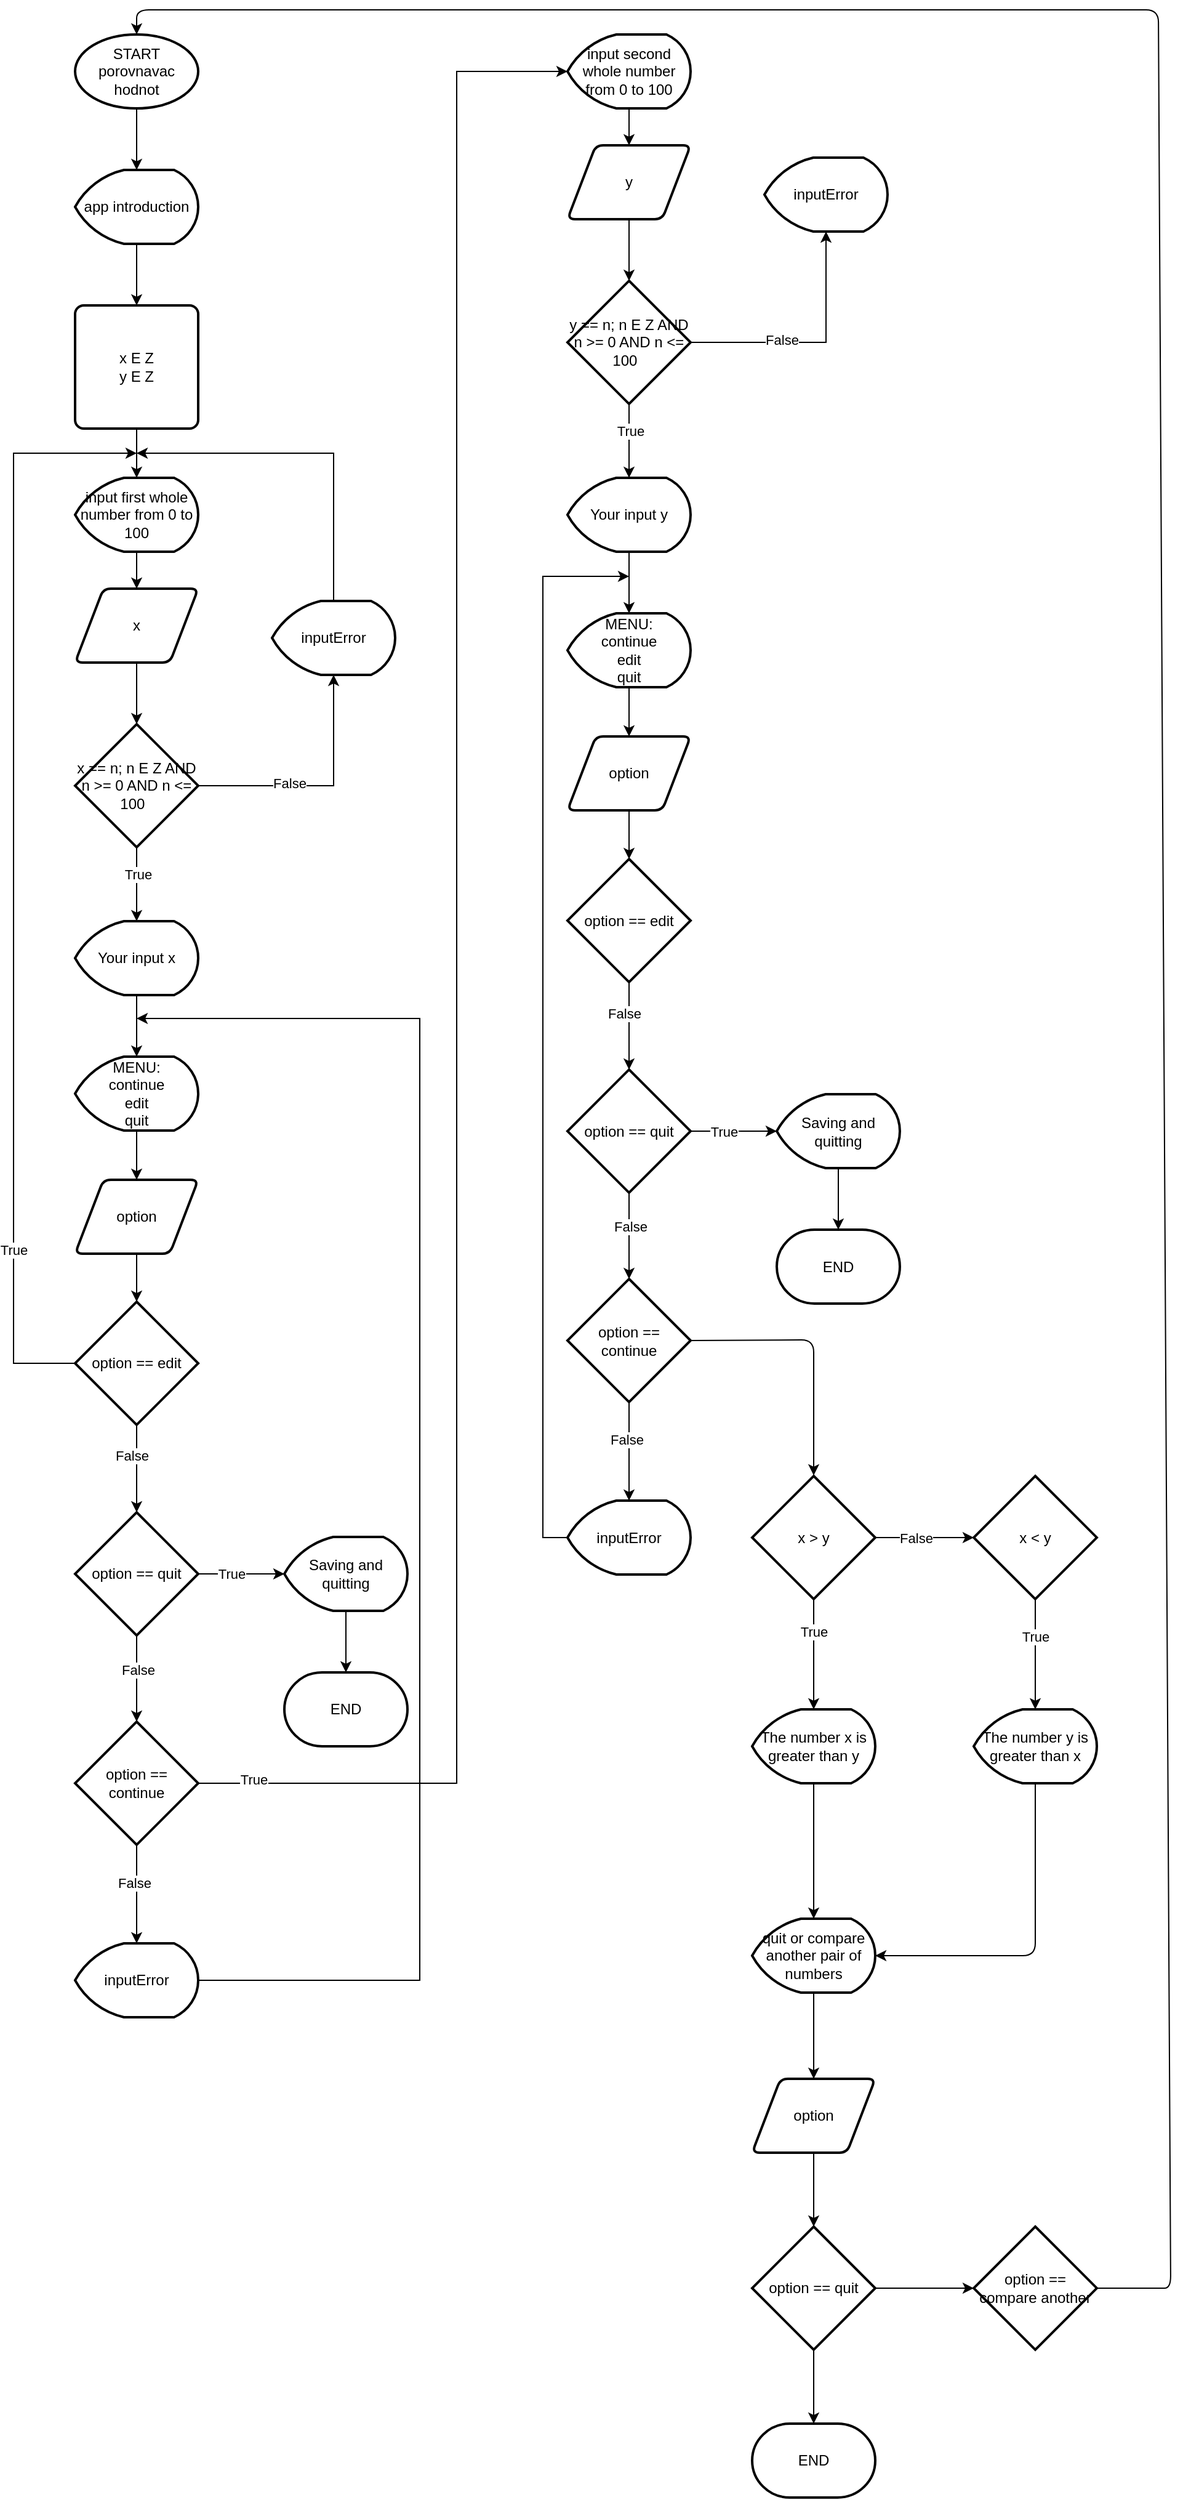 <mxfile>
    <diagram id="C5RBs43oDa-KdzZeNtuy" name="Page-1">
        <mxGraphModel dx="1893" dy="2863" grid="1" gridSize="10" guides="1" tooltips="1" connect="1" arrows="1" fold="1" page="1" pageScale="1" pageWidth="827" pageHeight="1169" math="0" shadow="0">
            <root>
                <mxCell id="WIyWlLk6GJQsqaUBKTNV-0"/>
                <mxCell id="WIyWlLk6GJQsqaUBKTNV-1" parent="WIyWlLk6GJQsqaUBKTNV-0"/>
                <mxCell id="ViDhvt9mj5HyhVhJRqnf-46" value="" style="edgeStyle=orthogonalEdgeStyle;rounded=0;orthogonalLoop=1;jettySize=auto;html=1;" parent="WIyWlLk6GJQsqaUBKTNV-1" source="ViDhvt9mj5HyhVhJRqnf-44" target="ViDhvt9mj5HyhVhJRqnf-45" edge="1">
                    <mxGeometry relative="1" as="geometry"/>
                </mxCell>
                <mxCell id="ViDhvt9mj5HyhVhJRqnf-44" value="START&lt;br&gt;porovnavac hodnot" style="strokeWidth=2;html=1;shape=mxgraph.flowchart.start_1;whiteSpace=wrap;" parent="WIyWlLk6GJQsqaUBKTNV-1" vertex="1">
                    <mxGeometry x="70" y="40" width="100" height="60" as="geometry"/>
                </mxCell>
                <mxCell id="ViDhvt9mj5HyhVhJRqnf-51" value="" style="edgeStyle=orthogonalEdgeStyle;rounded=0;orthogonalLoop=1;jettySize=auto;html=1;" parent="WIyWlLk6GJQsqaUBKTNV-1" source="ViDhvt9mj5HyhVhJRqnf-45" target="ViDhvt9mj5HyhVhJRqnf-47" edge="1">
                    <mxGeometry relative="1" as="geometry"/>
                </mxCell>
                <mxCell id="ViDhvt9mj5HyhVhJRqnf-45" value="app introduction" style="strokeWidth=2;html=1;shape=mxgraph.flowchart.display;whiteSpace=wrap;" parent="WIyWlLk6GJQsqaUBKTNV-1" vertex="1">
                    <mxGeometry x="70" y="150" width="100" height="60" as="geometry"/>
                </mxCell>
                <mxCell id="ViDhvt9mj5HyhVhJRqnf-52" value="" style="edgeStyle=orthogonalEdgeStyle;rounded=0;orthogonalLoop=1;jettySize=auto;html=1;" parent="WIyWlLk6GJQsqaUBKTNV-1" source="ViDhvt9mj5HyhVhJRqnf-47" target="ViDhvt9mj5HyhVhJRqnf-48" edge="1">
                    <mxGeometry relative="1" as="geometry"/>
                </mxCell>
                <mxCell id="ViDhvt9mj5HyhVhJRqnf-47" value="x E Z&lt;br&gt;y E Z" style="rounded=1;whiteSpace=wrap;html=1;absoluteArcSize=1;arcSize=14;strokeWidth=2;" parent="WIyWlLk6GJQsqaUBKTNV-1" vertex="1">
                    <mxGeometry x="70" y="260" width="100" height="100" as="geometry"/>
                </mxCell>
                <mxCell id="ViDhvt9mj5HyhVhJRqnf-53" value="" style="edgeStyle=orthogonalEdgeStyle;rounded=0;orthogonalLoop=1;jettySize=auto;html=1;" parent="WIyWlLk6GJQsqaUBKTNV-1" source="ViDhvt9mj5HyhVhJRqnf-48" target="ViDhvt9mj5HyhVhJRqnf-49" edge="1">
                    <mxGeometry relative="1" as="geometry"/>
                </mxCell>
                <mxCell id="ViDhvt9mj5HyhVhJRqnf-48" value="input first whole number from 0 to 100" style="strokeWidth=2;html=1;shape=mxgraph.flowchart.display;whiteSpace=wrap;" parent="WIyWlLk6GJQsqaUBKTNV-1" vertex="1">
                    <mxGeometry x="70" y="400" width="100" height="60" as="geometry"/>
                </mxCell>
                <mxCell id="ViDhvt9mj5HyhVhJRqnf-54" value="" style="edgeStyle=orthogonalEdgeStyle;rounded=0;orthogonalLoop=1;jettySize=auto;html=1;" parent="WIyWlLk6GJQsqaUBKTNV-1" source="ViDhvt9mj5HyhVhJRqnf-49" target="ViDhvt9mj5HyhVhJRqnf-50" edge="1">
                    <mxGeometry relative="1" as="geometry"/>
                </mxCell>
                <mxCell id="ViDhvt9mj5HyhVhJRqnf-49" value="x" style="shape=parallelogram;html=1;strokeWidth=2;perimeter=parallelogramPerimeter;whiteSpace=wrap;rounded=1;arcSize=12;size=0.23;" parent="WIyWlLk6GJQsqaUBKTNV-1" vertex="1">
                    <mxGeometry x="70" y="490" width="100" height="60" as="geometry"/>
                </mxCell>
                <mxCell id="ViDhvt9mj5HyhVhJRqnf-57" style="edgeStyle=orthogonalEdgeStyle;rounded=0;orthogonalLoop=1;jettySize=auto;html=1;entryX=0.5;entryY=1;entryDx=0;entryDy=0;entryPerimeter=0;" parent="WIyWlLk6GJQsqaUBKTNV-1" source="ViDhvt9mj5HyhVhJRqnf-50" target="ViDhvt9mj5HyhVhJRqnf-55" edge="1">
                    <mxGeometry relative="1" as="geometry"/>
                </mxCell>
                <mxCell id="ViDhvt9mj5HyhVhJRqnf-60" value="False" style="edgeLabel;html=1;align=center;verticalAlign=middle;resizable=0;points=[];" parent="ViDhvt9mj5HyhVhJRqnf-57" vertex="1" connectable="0">
                    <mxGeometry x="-0.264" y="2" relative="1" as="geometry">
                        <mxPoint as="offset"/>
                    </mxGeometry>
                </mxCell>
                <mxCell id="ViDhvt9mj5HyhVhJRqnf-59" value="" style="edgeStyle=orthogonalEdgeStyle;rounded=0;orthogonalLoop=1;jettySize=auto;html=1;" parent="WIyWlLk6GJQsqaUBKTNV-1" source="ViDhvt9mj5HyhVhJRqnf-50" target="ViDhvt9mj5HyhVhJRqnf-58" edge="1">
                    <mxGeometry relative="1" as="geometry"/>
                </mxCell>
                <mxCell id="ViDhvt9mj5HyhVhJRqnf-61" value="True" style="edgeLabel;html=1;align=center;verticalAlign=middle;resizable=0;points=[];" parent="ViDhvt9mj5HyhVhJRqnf-59" vertex="1" connectable="0">
                    <mxGeometry x="-0.272" y="1" relative="1" as="geometry">
                        <mxPoint as="offset"/>
                    </mxGeometry>
                </mxCell>
                <mxCell id="ViDhvt9mj5HyhVhJRqnf-50" value="x == n; n E Z AND n &amp;gt;= 0 AND n &amp;lt;= 100&amp;nbsp;&amp;nbsp;" style="strokeWidth=2;html=1;shape=mxgraph.flowchart.decision;whiteSpace=wrap;" parent="WIyWlLk6GJQsqaUBKTNV-1" vertex="1">
                    <mxGeometry x="70" y="600" width="100" height="100" as="geometry"/>
                </mxCell>
                <mxCell id="ViDhvt9mj5HyhVhJRqnf-56" style="edgeStyle=orthogonalEdgeStyle;rounded=0;orthogonalLoop=1;jettySize=auto;html=1;" parent="WIyWlLk6GJQsqaUBKTNV-1" source="ViDhvt9mj5HyhVhJRqnf-55" edge="1">
                    <mxGeometry relative="1" as="geometry">
                        <mxPoint x="120" y="380" as="targetPoint"/>
                        <Array as="points">
                            <mxPoint x="280" y="380"/>
                            <mxPoint x="120" y="380"/>
                        </Array>
                    </mxGeometry>
                </mxCell>
                <mxCell id="ViDhvt9mj5HyhVhJRqnf-55" value="inputError" style="strokeWidth=2;html=1;shape=mxgraph.flowchart.display;whiteSpace=wrap;" parent="WIyWlLk6GJQsqaUBKTNV-1" vertex="1">
                    <mxGeometry x="230" y="500" width="100" height="60" as="geometry"/>
                </mxCell>
                <mxCell id="ViDhvt9mj5HyhVhJRqnf-63" value="" style="edgeStyle=orthogonalEdgeStyle;rounded=0;orthogonalLoop=1;jettySize=auto;html=1;" parent="WIyWlLk6GJQsqaUBKTNV-1" source="ViDhvt9mj5HyhVhJRqnf-58" target="ViDhvt9mj5HyhVhJRqnf-62" edge="1">
                    <mxGeometry relative="1" as="geometry"/>
                </mxCell>
                <mxCell id="ViDhvt9mj5HyhVhJRqnf-58" value="Your input x" style="strokeWidth=2;html=1;shape=mxgraph.flowchart.display;whiteSpace=wrap;" parent="WIyWlLk6GJQsqaUBKTNV-1" vertex="1">
                    <mxGeometry x="70" y="760" width="100" height="60" as="geometry"/>
                </mxCell>
                <mxCell id="ViDhvt9mj5HyhVhJRqnf-65" value="" style="edgeStyle=orthogonalEdgeStyle;rounded=0;orthogonalLoop=1;jettySize=auto;html=1;" parent="WIyWlLk6GJQsqaUBKTNV-1" source="ViDhvt9mj5HyhVhJRqnf-62" target="ViDhvt9mj5HyhVhJRqnf-64" edge="1">
                    <mxGeometry relative="1" as="geometry"/>
                </mxCell>
                <mxCell id="ViDhvt9mj5HyhVhJRqnf-62" value="MENU:&lt;br&gt;continue&lt;br&gt;edit&lt;br&gt;quit" style="strokeWidth=2;html=1;shape=mxgraph.flowchart.display;whiteSpace=wrap;" parent="WIyWlLk6GJQsqaUBKTNV-1" vertex="1">
                    <mxGeometry x="70" y="870" width="100" height="60" as="geometry"/>
                </mxCell>
                <mxCell id="ViDhvt9mj5HyhVhJRqnf-67" value="" style="edgeStyle=orthogonalEdgeStyle;rounded=0;orthogonalLoop=1;jettySize=auto;html=1;" parent="WIyWlLk6GJQsqaUBKTNV-1" source="ViDhvt9mj5HyhVhJRqnf-64" target="ViDhvt9mj5HyhVhJRqnf-66" edge="1">
                    <mxGeometry relative="1" as="geometry"/>
                </mxCell>
                <mxCell id="ViDhvt9mj5HyhVhJRqnf-64" value="option" style="shape=parallelogram;html=1;strokeWidth=2;perimeter=parallelogramPerimeter;whiteSpace=wrap;rounded=1;arcSize=12;size=0.23;" parent="WIyWlLk6GJQsqaUBKTNV-1" vertex="1">
                    <mxGeometry x="70" y="970" width="100" height="60" as="geometry"/>
                </mxCell>
                <mxCell id="ViDhvt9mj5HyhVhJRqnf-68" style="edgeStyle=orthogonalEdgeStyle;rounded=0;orthogonalLoop=1;jettySize=auto;html=1;exitX=0;exitY=0.5;exitDx=0;exitDy=0;exitPerimeter=0;" parent="WIyWlLk6GJQsqaUBKTNV-1" source="ViDhvt9mj5HyhVhJRqnf-66" edge="1">
                    <mxGeometry relative="1" as="geometry">
                        <mxPoint x="120" y="380" as="targetPoint"/>
                        <Array as="points">
                            <mxPoint x="20" y="1119"/>
                            <mxPoint x="20" y="380"/>
                        </Array>
                    </mxGeometry>
                </mxCell>
                <mxCell id="ViDhvt9mj5HyhVhJRqnf-73" value="True" style="edgeLabel;html=1;align=center;verticalAlign=middle;resizable=0;points=[];" parent="ViDhvt9mj5HyhVhJRqnf-68" vertex="1" connectable="0">
                    <mxGeometry x="-0.68" relative="1" as="geometry">
                        <mxPoint as="offset"/>
                    </mxGeometry>
                </mxCell>
                <object label="" id="ViDhvt9mj5HyhVhJRqnf-70">
                    <mxCell style="edgeStyle=orthogonalEdgeStyle;rounded=0;orthogonalLoop=1;jettySize=auto;html=1;" parent="WIyWlLk6GJQsqaUBKTNV-1" source="ViDhvt9mj5HyhVhJRqnf-66" target="ViDhvt9mj5HyhVhJRqnf-69" edge="1">
                        <mxGeometry relative="1" as="geometry">
                            <Array as="points">
                                <mxPoint x="120" y="1190"/>
                                <mxPoint x="120" y="1190"/>
                            </Array>
                        </mxGeometry>
                    </mxCell>
                </object>
                <mxCell id="ViDhvt9mj5HyhVhJRqnf-74" value="False" style="edgeLabel;html=1;align=center;verticalAlign=middle;resizable=0;points=[];" parent="ViDhvt9mj5HyhVhJRqnf-70" vertex="1" connectable="0">
                    <mxGeometry x="-0.296" y="-4" relative="1" as="geometry">
                        <mxPoint as="offset"/>
                    </mxGeometry>
                </mxCell>
                <mxCell id="ViDhvt9mj5HyhVhJRqnf-66" value="option == edit" style="strokeWidth=2;html=1;shape=mxgraph.flowchart.decision;whiteSpace=wrap;" parent="WIyWlLk6GJQsqaUBKTNV-1" vertex="1">
                    <mxGeometry x="70" y="1069" width="100" height="100" as="geometry"/>
                </mxCell>
                <mxCell id="ViDhvt9mj5HyhVhJRqnf-72" value="" style="edgeStyle=orthogonalEdgeStyle;rounded=0;orthogonalLoop=1;jettySize=auto;html=1;" parent="WIyWlLk6GJQsqaUBKTNV-1" source="ViDhvt9mj5HyhVhJRqnf-69" target="ViDhvt9mj5HyhVhJRqnf-71" edge="1">
                    <mxGeometry relative="1" as="geometry"/>
                </mxCell>
                <mxCell id="ViDhvt9mj5HyhVhJRqnf-75" value="False" style="edgeLabel;html=1;align=center;verticalAlign=middle;resizable=0;points=[];" parent="ViDhvt9mj5HyhVhJRqnf-72" vertex="1" connectable="0">
                    <mxGeometry x="-0.21" y="1" relative="1" as="geometry">
                        <mxPoint as="offset"/>
                    </mxGeometry>
                </mxCell>
                <mxCell id="ViDhvt9mj5HyhVhJRqnf-78" value="" style="edgeStyle=orthogonalEdgeStyle;rounded=0;orthogonalLoop=1;jettySize=auto;html=1;" parent="WIyWlLk6GJQsqaUBKTNV-1" source="ViDhvt9mj5HyhVhJRqnf-69" target="ViDhvt9mj5HyhVhJRqnf-76" edge="1">
                    <mxGeometry relative="1" as="geometry"/>
                </mxCell>
                <mxCell id="ViDhvt9mj5HyhVhJRqnf-80" value="True" style="edgeLabel;html=1;align=center;verticalAlign=middle;resizable=0;points=[];" parent="ViDhvt9mj5HyhVhJRqnf-78" vertex="1" connectable="0">
                    <mxGeometry x="-0.246" relative="1" as="geometry">
                        <mxPoint as="offset"/>
                    </mxGeometry>
                </mxCell>
                <mxCell id="ViDhvt9mj5HyhVhJRqnf-69" value="option == quit" style="strokeWidth=2;html=1;shape=mxgraph.flowchart.decision;whiteSpace=wrap;" parent="WIyWlLk6GJQsqaUBKTNV-1" vertex="1">
                    <mxGeometry x="70" y="1240" width="100" height="100" as="geometry"/>
                </mxCell>
                <mxCell id="n05oCTqLYM93C7YEkfNj-15" style="edgeStyle=orthogonalEdgeStyle;rounded=0;orthogonalLoop=1;jettySize=auto;html=1;entryX=0;entryY=0.5;entryDx=0;entryDy=0;entryPerimeter=0;" edge="1" parent="WIyWlLk6GJQsqaUBKTNV-1" source="ViDhvt9mj5HyhVhJRqnf-71" target="n05oCTqLYM93C7YEkfNj-1">
                    <mxGeometry relative="1" as="geometry">
                        <mxPoint x="380" y="68" as="targetPoint"/>
                        <Array as="points">
                            <mxPoint x="380" y="1460"/>
                            <mxPoint x="380" y="70"/>
                        </Array>
                    </mxGeometry>
                </mxCell>
                <mxCell id="n05oCTqLYM93C7YEkfNj-16" value="True&lt;br&gt;" style="edgeLabel;html=1;align=center;verticalAlign=middle;resizable=0;points=[];" connectable="0" vertex="1" parent="n05oCTqLYM93C7YEkfNj-15">
                    <mxGeometry x="-0.947" y="3" relative="1" as="geometry">
                        <mxPoint as="offset"/>
                    </mxGeometry>
                </mxCell>
                <mxCell id="n05oCTqLYM93C7YEkfNj-23" value="" style="edgeStyle=orthogonalEdgeStyle;rounded=0;orthogonalLoop=1;jettySize=auto;html=1;" edge="1" parent="WIyWlLk6GJQsqaUBKTNV-1" source="ViDhvt9mj5HyhVhJRqnf-71" target="n05oCTqLYM93C7YEkfNj-20">
                    <mxGeometry relative="1" as="geometry"/>
                </mxCell>
                <mxCell id="n05oCTqLYM93C7YEkfNj-24" value="False&lt;br&gt;" style="edgeLabel;html=1;align=center;verticalAlign=middle;resizable=0;points=[];" connectable="0" vertex="1" parent="n05oCTqLYM93C7YEkfNj-23">
                    <mxGeometry x="-0.237" y="-2" relative="1" as="geometry">
                        <mxPoint as="offset"/>
                    </mxGeometry>
                </mxCell>
                <mxCell id="ViDhvt9mj5HyhVhJRqnf-71" value="option == continue" style="strokeWidth=2;html=1;shape=mxgraph.flowchart.decision;whiteSpace=wrap;" parent="WIyWlLk6GJQsqaUBKTNV-1" vertex="1">
                    <mxGeometry x="70" y="1410" width="100" height="100" as="geometry"/>
                </mxCell>
                <mxCell id="ViDhvt9mj5HyhVhJRqnf-79" value="" style="edgeStyle=orthogonalEdgeStyle;rounded=0;orthogonalLoop=1;jettySize=auto;html=1;" parent="WIyWlLk6GJQsqaUBKTNV-1" source="ViDhvt9mj5HyhVhJRqnf-76" target="ViDhvt9mj5HyhVhJRqnf-77" edge="1">
                    <mxGeometry relative="1" as="geometry"/>
                </mxCell>
                <mxCell id="ViDhvt9mj5HyhVhJRqnf-76" value="Saving and quitting" style="strokeWidth=2;html=1;shape=mxgraph.flowchart.display;whiteSpace=wrap;" parent="WIyWlLk6GJQsqaUBKTNV-1" vertex="1">
                    <mxGeometry x="240" y="1260" width="100" height="60" as="geometry"/>
                </mxCell>
                <mxCell id="ViDhvt9mj5HyhVhJRqnf-77" value="END" style="strokeWidth=2;html=1;shape=mxgraph.flowchart.terminator;whiteSpace=wrap;" parent="WIyWlLk6GJQsqaUBKTNV-1" vertex="1">
                    <mxGeometry x="240" y="1370" width="100" height="60" as="geometry"/>
                </mxCell>
                <mxCell id="n05oCTqLYM93C7YEkfNj-0" value="" style="edgeStyle=orthogonalEdgeStyle;rounded=0;orthogonalLoop=1;jettySize=auto;html=1;" edge="1" parent="WIyWlLk6GJQsqaUBKTNV-1" source="n05oCTqLYM93C7YEkfNj-1" target="n05oCTqLYM93C7YEkfNj-3">
                    <mxGeometry relative="1" as="geometry"/>
                </mxCell>
                <mxCell id="n05oCTqLYM93C7YEkfNj-1" value="input second whole number from 0 to 100" style="strokeWidth=2;html=1;shape=mxgraph.flowchart.display;whiteSpace=wrap;" vertex="1" parent="WIyWlLk6GJQsqaUBKTNV-1">
                    <mxGeometry x="470" y="40" width="100" height="60" as="geometry"/>
                </mxCell>
                <mxCell id="n05oCTqLYM93C7YEkfNj-2" value="" style="edgeStyle=orthogonalEdgeStyle;rounded=0;orthogonalLoop=1;jettySize=auto;html=1;" edge="1" parent="WIyWlLk6GJQsqaUBKTNV-1" source="n05oCTqLYM93C7YEkfNj-3" target="n05oCTqLYM93C7YEkfNj-8">
                    <mxGeometry relative="1" as="geometry"/>
                </mxCell>
                <mxCell id="n05oCTqLYM93C7YEkfNj-3" value="y" style="shape=parallelogram;html=1;strokeWidth=2;perimeter=parallelogramPerimeter;whiteSpace=wrap;rounded=1;arcSize=12;size=0.23;" vertex="1" parent="WIyWlLk6GJQsqaUBKTNV-1">
                    <mxGeometry x="470" y="130" width="100" height="60" as="geometry"/>
                </mxCell>
                <mxCell id="n05oCTqLYM93C7YEkfNj-4" style="edgeStyle=orthogonalEdgeStyle;rounded=0;orthogonalLoop=1;jettySize=auto;html=1;entryX=0.5;entryY=1;entryDx=0;entryDy=0;entryPerimeter=0;" edge="1" parent="WIyWlLk6GJQsqaUBKTNV-1" source="n05oCTqLYM93C7YEkfNj-8" target="n05oCTqLYM93C7YEkfNj-9">
                    <mxGeometry relative="1" as="geometry"/>
                </mxCell>
                <mxCell id="n05oCTqLYM93C7YEkfNj-5" value="False" style="edgeLabel;html=1;align=center;verticalAlign=middle;resizable=0;points=[];" connectable="0" vertex="1" parent="n05oCTqLYM93C7YEkfNj-4">
                    <mxGeometry x="-0.264" y="2" relative="1" as="geometry">
                        <mxPoint as="offset"/>
                    </mxGeometry>
                </mxCell>
                <mxCell id="n05oCTqLYM93C7YEkfNj-6" value="" style="edgeStyle=orthogonalEdgeStyle;rounded=0;orthogonalLoop=1;jettySize=auto;html=1;" edge="1" parent="WIyWlLk6GJQsqaUBKTNV-1" source="n05oCTqLYM93C7YEkfNj-8" target="n05oCTqLYM93C7YEkfNj-11">
                    <mxGeometry relative="1" as="geometry"/>
                </mxCell>
                <mxCell id="n05oCTqLYM93C7YEkfNj-7" value="True" style="edgeLabel;html=1;align=center;verticalAlign=middle;resizable=0;points=[];" connectable="0" vertex="1" parent="n05oCTqLYM93C7YEkfNj-6">
                    <mxGeometry x="-0.272" y="1" relative="1" as="geometry">
                        <mxPoint as="offset"/>
                    </mxGeometry>
                </mxCell>
                <mxCell id="n05oCTqLYM93C7YEkfNj-8" value="y == n; n E Z AND n &amp;gt;= 0 AND n &amp;lt;= 100&amp;nbsp;&amp;nbsp;" style="strokeWidth=2;html=1;shape=mxgraph.flowchart.decision;whiteSpace=wrap;" vertex="1" parent="WIyWlLk6GJQsqaUBKTNV-1">
                    <mxGeometry x="470" y="240" width="100" height="100" as="geometry"/>
                </mxCell>
                <mxCell id="n05oCTqLYM93C7YEkfNj-9" value="inputError" style="strokeWidth=2;html=1;shape=mxgraph.flowchart.display;whiteSpace=wrap;" vertex="1" parent="WIyWlLk6GJQsqaUBKTNV-1">
                    <mxGeometry x="630" y="140" width="100" height="60" as="geometry"/>
                </mxCell>
                <mxCell id="n05oCTqLYM93C7YEkfNj-10" value="" style="edgeStyle=orthogonalEdgeStyle;rounded=0;orthogonalLoop=1;jettySize=auto;html=1;" edge="1" parent="WIyWlLk6GJQsqaUBKTNV-1" source="n05oCTqLYM93C7YEkfNj-11" target="n05oCTqLYM93C7YEkfNj-13">
                    <mxGeometry relative="1" as="geometry"/>
                </mxCell>
                <mxCell id="n05oCTqLYM93C7YEkfNj-11" value="Your input y" style="strokeWidth=2;html=1;shape=mxgraph.flowchart.display;whiteSpace=wrap;" vertex="1" parent="WIyWlLk6GJQsqaUBKTNV-1">
                    <mxGeometry x="470" y="400" width="100" height="60" as="geometry"/>
                </mxCell>
                <mxCell id="n05oCTqLYM93C7YEkfNj-12" value="" style="edgeStyle=orthogonalEdgeStyle;rounded=0;orthogonalLoop=1;jettySize=auto;html=1;" edge="1" parent="WIyWlLk6GJQsqaUBKTNV-1" source="n05oCTqLYM93C7YEkfNj-13" target="n05oCTqLYM93C7YEkfNj-14">
                    <mxGeometry relative="1" as="geometry"/>
                </mxCell>
                <mxCell id="n05oCTqLYM93C7YEkfNj-13" value="MENU:&lt;br&gt;continue&lt;br&gt;edit&lt;br&gt;quit" style="strokeWidth=2;html=1;shape=mxgraph.flowchart.display;whiteSpace=wrap;" vertex="1" parent="WIyWlLk6GJQsqaUBKTNV-1">
                    <mxGeometry x="470" y="510" width="100" height="60" as="geometry"/>
                </mxCell>
                <mxCell id="n05oCTqLYM93C7YEkfNj-44" value="" style="edgeStyle=orthogonalEdgeStyle;rounded=0;orthogonalLoop=1;jettySize=auto;html=1;" edge="1" parent="WIyWlLk6GJQsqaUBKTNV-1" source="n05oCTqLYM93C7YEkfNj-14" target="n05oCTqLYM93C7YEkfNj-30">
                    <mxGeometry relative="1" as="geometry"/>
                </mxCell>
                <mxCell id="n05oCTqLYM93C7YEkfNj-14" value="option" style="shape=parallelogram;html=1;strokeWidth=2;perimeter=parallelogramPerimeter;whiteSpace=wrap;rounded=1;arcSize=12;size=0.23;" vertex="1" parent="WIyWlLk6GJQsqaUBKTNV-1">
                    <mxGeometry x="470" y="610" width="100" height="60" as="geometry"/>
                </mxCell>
                <mxCell id="n05oCTqLYM93C7YEkfNj-25" style="edgeStyle=orthogonalEdgeStyle;rounded=0;orthogonalLoop=1;jettySize=auto;html=1;exitX=1;exitY=0.5;exitDx=0;exitDy=0;exitPerimeter=0;" edge="1" parent="WIyWlLk6GJQsqaUBKTNV-1" source="n05oCTqLYM93C7YEkfNj-20">
                    <mxGeometry relative="1" as="geometry">
                        <mxPoint x="120" y="839" as="targetPoint"/>
                        <Array as="points">
                            <mxPoint x="350" y="1620"/>
                        </Array>
                    </mxGeometry>
                </mxCell>
                <mxCell id="n05oCTqLYM93C7YEkfNj-20" value="inputError" style="strokeWidth=2;html=1;shape=mxgraph.flowchart.display;whiteSpace=wrap;" vertex="1" parent="WIyWlLk6GJQsqaUBKTNV-1">
                    <mxGeometry x="70" y="1590" width="100" height="60" as="geometry"/>
                </mxCell>
                <object label="" id="n05oCTqLYM93C7YEkfNj-28">
                    <mxCell style="edgeStyle=orthogonalEdgeStyle;rounded=0;orthogonalLoop=1;jettySize=auto;html=1;" edge="1" parent="WIyWlLk6GJQsqaUBKTNV-1" source="n05oCTqLYM93C7YEkfNj-30" target="n05oCTqLYM93C7YEkfNj-35">
                        <mxGeometry relative="1" as="geometry">
                            <Array as="points">
                                <mxPoint x="520" y="830.5"/>
                                <mxPoint x="520" y="830.5"/>
                            </Array>
                        </mxGeometry>
                    </mxCell>
                </object>
                <mxCell id="n05oCTqLYM93C7YEkfNj-29" value="False" style="edgeLabel;html=1;align=center;verticalAlign=middle;resizable=0;points=[];" connectable="0" vertex="1" parent="n05oCTqLYM93C7YEkfNj-28">
                    <mxGeometry x="-0.296" y="-4" relative="1" as="geometry">
                        <mxPoint as="offset"/>
                    </mxGeometry>
                </mxCell>
                <mxCell id="n05oCTqLYM93C7YEkfNj-30" value="option == edit" style="strokeWidth=2;html=1;shape=mxgraph.flowchart.decision;whiteSpace=wrap;" vertex="1" parent="WIyWlLk6GJQsqaUBKTNV-1">
                    <mxGeometry x="470" y="709.5" width="100" height="100" as="geometry"/>
                </mxCell>
                <mxCell id="n05oCTqLYM93C7YEkfNj-31" value="" style="edgeStyle=orthogonalEdgeStyle;rounded=0;orthogonalLoop=1;jettySize=auto;html=1;" edge="1" parent="WIyWlLk6GJQsqaUBKTNV-1" source="n05oCTqLYM93C7YEkfNj-35" target="n05oCTqLYM93C7YEkfNj-39">
                    <mxGeometry relative="1" as="geometry"/>
                </mxCell>
                <mxCell id="n05oCTqLYM93C7YEkfNj-32" value="False" style="edgeLabel;html=1;align=center;verticalAlign=middle;resizable=0;points=[];" connectable="0" vertex="1" parent="n05oCTqLYM93C7YEkfNj-31">
                    <mxGeometry x="-0.21" y="1" relative="1" as="geometry">
                        <mxPoint as="offset"/>
                    </mxGeometry>
                </mxCell>
                <mxCell id="n05oCTqLYM93C7YEkfNj-33" value="" style="edgeStyle=orthogonalEdgeStyle;rounded=0;orthogonalLoop=1;jettySize=auto;html=1;" edge="1" parent="WIyWlLk6GJQsqaUBKTNV-1" source="n05oCTqLYM93C7YEkfNj-35" target="n05oCTqLYM93C7YEkfNj-41">
                    <mxGeometry relative="1" as="geometry"/>
                </mxCell>
                <mxCell id="n05oCTqLYM93C7YEkfNj-34" value="True" style="edgeLabel;html=1;align=center;verticalAlign=middle;resizable=0;points=[];" connectable="0" vertex="1" parent="n05oCTqLYM93C7YEkfNj-33">
                    <mxGeometry x="-0.246" relative="1" as="geometry">
                        <mxPoint as="offset"/>
                    </mxGeometry>
                </mxCell>
                <mxCell id="n05oCTqLYM93C7YEkfNj-35" value="option == quit" style="strokeWidth=2;html=1;shape=mxgraph.flowchart.decision;whiteSpace=wrap;" vertex="1" parent="WIyWlLk6GJQsqaUBKTNV-1">
                    <mxGeometry x="470" y="880.5" width="100" height="100" as="geometry"/>
                </mxCell>
                <mxCell id="n05oCTqLYM93C7YEkfNj-37" value="" style="edgeStyle=orthogonalEdgeStyle;rounded=0;orthogonalLoop=1;jettySize=auto;html=1;" edge="1" parent="WIyWlLk6GJQsqaUBKTNV-1" source="n05oCTqLYM93C7YEkfNj-39" target="n05oCTqLYM93C7YEkfNj-43">
                    <mxGeometry relative="1" as="geometry"/>
                </mxCell>
                <mxCell id="n05oCTqLYM93C7YEkfNj-38" value="False&lt;br&gt;" style="edgeLabel;html=1;align=center;verticalAlign=middle;resizable=0;points=[];" connectable="0" vertex="1" parent="n05oCTqLYM93C7YEkfNj-37">
                    <mxGeometry x="-0.237" y="-2" relative="1" as="geometry">
                        <mxPoint as="offset"/>
                    </mxGeometry>
                </mxCell>
                <mxCell id="1" style="edgeStyle=none;html=1;exitX=1;exitY=0.5;exitDx=0;exitDy=0;exitPerimeter=0;" edge="1" parent="WIyWlLk6GJQsqaUBKTNV-1" source="n05oCTqLYM93C7YEkfNj-39">
                    <mxGeometry relative="1" as="geometry">
                        <mxPoint x="670" y="1210" as="targetPoint"/>
                        <Array as="points">
                            <mxPoint x="670" y="1100"/>
                            <mxPoint x="670" y="1130"/>
                        </Array>
                    </mxGeometry>
                </mxCell>
                <mxCell id="n05oCTqLYM93C7YEkfNj-39" value="option == continue" style="strokeWidth=2;html=1;shape=mxgraph.flowchart.decision;whiteSpace=wrap;" vertex="1" parent="WIyWlLk6GJQsqaUBKTNV-1">
                    <mxGeometry x="470" y="1050.5" width="100" height="100" as="geometry"/>
                </mxCell>
                <mxCell id="n05oCTqLYM93C7YEkfNj-40" value="" style="edgeStyle=orthogonalEdgeStyle;rounded=0;orthogonalLoop=1;jettySize=auto;html=1;" edge="1" parent="WIyWlLk6GJQsqaUBKTNV-1" source="n05oCTqLYM93C7YEkfNj-41" target="n05oCTqLYM93C7YEkfNj-42">
                    <mxGeometry relative="1" as="geometry"/>
                </mxCell>
                <mxCell id="n05oCTqLYM93C7YEkfNj-41" value="Saving and quitting" style="strokeWidth=2;html=1;shape=mxgraph.flowchart.display;whiteSpace=wrap;" vertex="1" parent="WIyWlLk6GJQsqaUBKTNV-1">
                    <mxGeometry x="640" y="900.5" width="100" height="60" as="geometry"/>
                </mxCell>
                <mxCell id="n05oCTqLYM93C7YEkfNj-42" value="END" style="strokeWidth=2;html=1;shape=mxgraph.flowchart.terminator;whiteSpace=wrap;" vertex="1" parent="WIyWlLk6GJQsqaUBKTNV-1">
                    <mxGeometry x="640" y="1010.5" width="100" height="60" as="geometry"/>
                </mxCell>
                <mxCell id="n05oCTqLYM93C7YEkfNj-45" style="edgeStyle=orthogonalEdgeStyle;rounded=0;orthogonalLoop=1;jettySize=auto;html=1;exitX=0;exitY=0.5;exitDx=0;exitDy=0;exitPerimeter=0;" edge="1" parent="WIyWlLk6GJQsqaUBKTNV-1" source="n05oCTqLYM93C7YEkfNj-43">
                    <mxGeometry relative="1" as="geometry">
                        <mxPoint x="520" y="480" as="targetPoint"/>
                        <Array as="points">
                            <mxPoint x="450" y="1261"/>
                        </Array>
                    </mxGeometry>
                </mxCell>
                <mxCell id="n05oCTqLYM93C7YEkfNj-43" value="inputError" style="strokeWidth=2;html=1;shape=mxgraph.flowchart.display;whiteSpace=wrap;" vertex="1" parent="WIyWlLk6GJQsqaUBKTNV-1">
                    <mxGeometry x="470" y="1230.5" width="100" height="60" as="geometry"/>
                </mxCell>
                <mxCell id="5" value="" style="edgeStyle=none;html=1;" edge="1" parent="WIyWlLk6GJQsqaUBKTNV-1" source="0" target="2">
                    <mxGeometry relative="1" as="geometry"/>
                </mxCell>
                <mxCell id="6" value="False&lt;br&gt;" style="edgeLabel;html=1;align=center;verticalAlign=middle;resizable=0;points=[];" vertex="1" connectable="0" parent="5">
                    <mxGeometry x="-0.32" y="1" relative="1" as="geometry">
                        <mxPoint x="6" y="1" as="offset"/>
                    </mxGeometry>
                </mxCell>
                <mxCell id="8" value="" style="edgeStyle=none;html=1;" edge="1" parent="WIyWlLk6GJQsqaUBKTNV-1" source="0" target="7">
                    <mxGeometry relative="1" as="geometry"/>
                </mxCell>
                <mxCell id="11" value="True" style="edgeLabel;html=1;align=center;verticalAlign=middle;resizable=0;points=[];" vertex="1" connectable="0" parent="8">
                    <mxGeometry x="-0.43" relative="1" as="geometry">
                        <mxPoint y="1" as="offset"/>
                    </mxGeometry>
                </mxCell>
                <mxCell id="0" value="x &amp;gt; y" style="strokeWidth=2;html=1;shape=mxgraph.flowchart.decision;whiteSpace=wrap;" vertex="1" parent="WIyWlLk6GJQsqaUBKTNV-1">
                    <mxGeometry x="620" y="1210.5" width="100" height="100" as="geometry"/>
                </mxCell>
                <mxCell id="10" value="" style="edgeStyle=none;html=1;" edge="1" parent="WIyWlLk6GJQsqaUBKTNV-1" source="2" target="9">
                    <mxGeometry relative="1" as="geometry"/>
                </mxCell>
                <mxCell id="12" value="True" style="edgeLabel;html=1;align=center;verticalAlign=middle;resizable=0;points=[];" vertex="1" connectable="0" parent="10">
                    <mxGeometry x="-0.318" relative="1" as="geometry">
                        <mxPoint as="offset"/>
                    </mxGeometry>
                </mxCell>
                <mxCell id="2" value="x &amp;lt; y" style="strokeWidth=2;html=1;shape=mxgraph.flowchart.decision;whiteSpace=wrap;" vertex="1" parent="WIyWlLk6GJQsqaUBKTNV-1">
                    <mxGeometry x="800" y="1210.5" width="100" height="100" as="geometry"/>
                </mxCell>
                <mxCell id="14" value="" style="edgeStyle=none;html=1;" edge="1" parent="WIyWlLk6GJQsqaUBKTNV-1" source="7" target="13">
                    <mxGeometry relative="1" as="geometry"/>
                </mxCell>
                <mxCell id="7" value="The number x is greater than y" style="strokeWidth=2;html=1;shape=mxgraph.flowchart.display;whiteSpace=wrap;" vertex="1" parent="WIyWlLk6GJQsqaUBKTNV-1">
                    <mxGeometry x="620" y="1400" width="100" height="60" as="geometry"/>
                </mxCell>
                <mxCell id="15" style="edgeStyle=none;html=1;exitX=0.5;exitY=1;exitDx=0;exitDy=0;exitPerimeter=0;entryX=1;entryY=0.5;entryDx=0;entryDy=0;entryPerimeter=0;" edge="1" parent="WIyWlLk6GJQsqaUBKTNV-1" source="9" target="13">
                    <mxGeometry relative="1" as="geometry">
                        <mxPoint x="850" y="1600" as="targetPoint"/>
                        <Array as="points">
                            <mxPoint x="850" y="1600"/>
                        </Array>
                    </mxGeometry>
                </mxCell>
                <mxCell id="9" value="The number y is greater than x" style="strokeWidth=2;html=1;shape=mxgraph.flowchart.display;whiteSpace=wrap;" vertex="1" parent="WIyWlLk6GJQsqaUBKTNV-1">
                    <mxGeometry x="800" y="1400" width="100" height="60" as="geometry"/>
                </mxCell>
                <mxCell id="17" value="" style="edgeStyle=none;html=1;" edge="1" parent="WIyWlLk6GJQsqaUBKTNV-1" source="13" target="16">
                    <mxGeometry relative="1" as="geometry"/>
                </mxCell>
                <mxCell id="13" value="quit or compare another pair of numbers" style="strokeWidth=2;html=1;shape=mxgraph.flowchart.display;whiteSpace=wrap;" vertex="1" parent="WIyWlLk6GJQsqaUBKTNV-1">
                    <mxGeometry x="620" y="1570" width="100" height="60" as="geometry"/>
                </mxCell>
                <mxCell id="20" value="" style="edgeStyle=none;html=1;" edge="1" parent="WIyWlLk6GJQsqaUBKTNV-1" source="16" target="18">
                    <mxGeometry relative="1" as="geometry"/>
                </mxCell>
                <mxCell id="16" value="option" style="shape=parallelogram;html=1;strokeWidth=2;perimeter=parallelogramPerimeter;whiteSpace=wrap;rounded=1;arcSize=12;size=0.23;" vertex="1" parent="WIyWlLk6GJQsqaUBKTNV-1">
                    <mxGeometry x="620" y="1700" width="100" height="60" as="geometry"/>
                </mxCell>
                <mxCell id="21" value="" style="edgeStyle=none;html=1;" edge="1" parent="WIyWlLk6GJQsqaUBKTNV-1" source="18" target="19">
                    <mxGeometry relative="1" as="geometry"/>
                </mxCell>
                <mxCell id="23" value="" style="edgeStyle=none;html=1;" edge="1" parent="WIyWlLk6GJQsqaUBKTNV-1" source="18" target="22">
                    <mxGeometry relative="1" as="geometry"/>
                </mxCell>
                <mxCell id="18" value="option == quit" style="strokeWidth=2;html=1;shape=mxgraph.flowchart.decision;whiteSpace=wrap;" vertex="1" parent="WIyWlLk6GJQsqaUBKTNV-1">
                    <mxGeometry x="620" y="1820" width="100" height="100" as="geometry"/>
                </mxCell>
                <mxCell id="25" style="edgeStyle=none;html=1;exitX=1;exitY=0.5;exitDx=0;exitDy=0;exitPerimeter=0;entryX=0.5;entryY=0;entryDx=0;entryDy=0;entryPerimeter=0;" edge="1" parent="WIyWlLk6GJQsqaUBKTNV-1" source="19" target="ViDhvt9mj5HyhVhJRqnf-44">
                    <mxGeometry relative="1" as="geometry">
                        <mxPoint x="110" y="20" as="targetPoint"/>
                        <Array as="points">
                            <mxPoint x="940" y="1870"/>
                            <mxPoint x="960" y="1870"/>
                            <mxPoint x="950" y="20"/>
                            <mxPoint x="120" y="20"/>
                        </Array>
                    </mxGeometry>
                </mxCell>
                <mxCell id="19" value="option == compare another" style="strokeWidth=2;html=1;shape=mxgraph.flowchart.decision;whiteSpace=wrap;" vertex="1" parent="WIyWlLk6GJQsqaUBKTNV-1">
                    <mxGeometry x="800" y="1820" width="100" height="100" as="geometry"/>
                </mxCell>
                <mxCell id="22" value="END&lt;br&gt;" style="strokeWidth=2;html=1;shape=mxgraph.flowchart.terminator;whiteSpace=wrap;" vertex="1" parent="WIyWlLk6GJQsqaUBKTNV-1">
                    <mxGeometry x="620" y="1980" width="100" height="60" as="geometry"/>
                </mxCell>
            </root>
        </mxGraphModel>
    </diagram>
</mxfile>